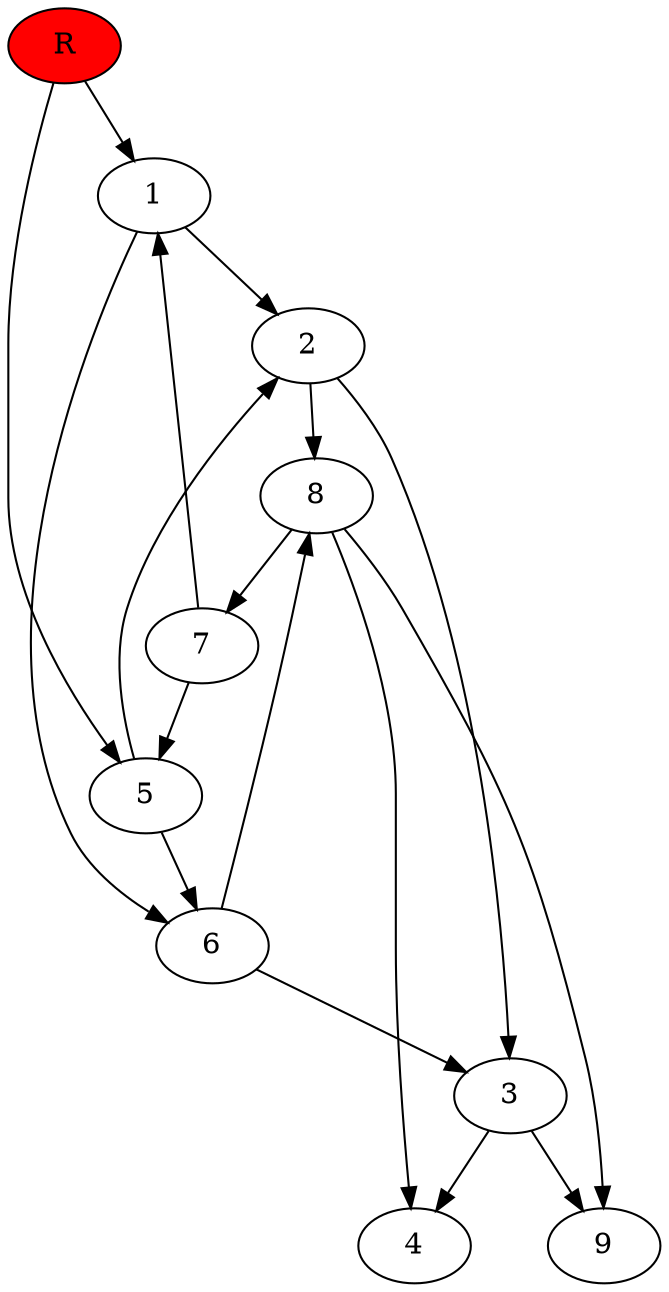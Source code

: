 digraph prb11138 {
	1
	2
	3
	4
	5
	6
	7
	8
	R [fillcolor="#ff0000" style=filled]
	1 -> 2
	1 -> 6
	2 -> 3
	2 -> 8
	3 -> 4
	3 -> 9
	5 -> 2
	5 -> 6
	6 -> 3
	6 -> 8
	7 -> 1
	7 -> 5
	8 -> 4
	8 -> 7
	8 -> 9
	R -> 1
	R -> 5
}
